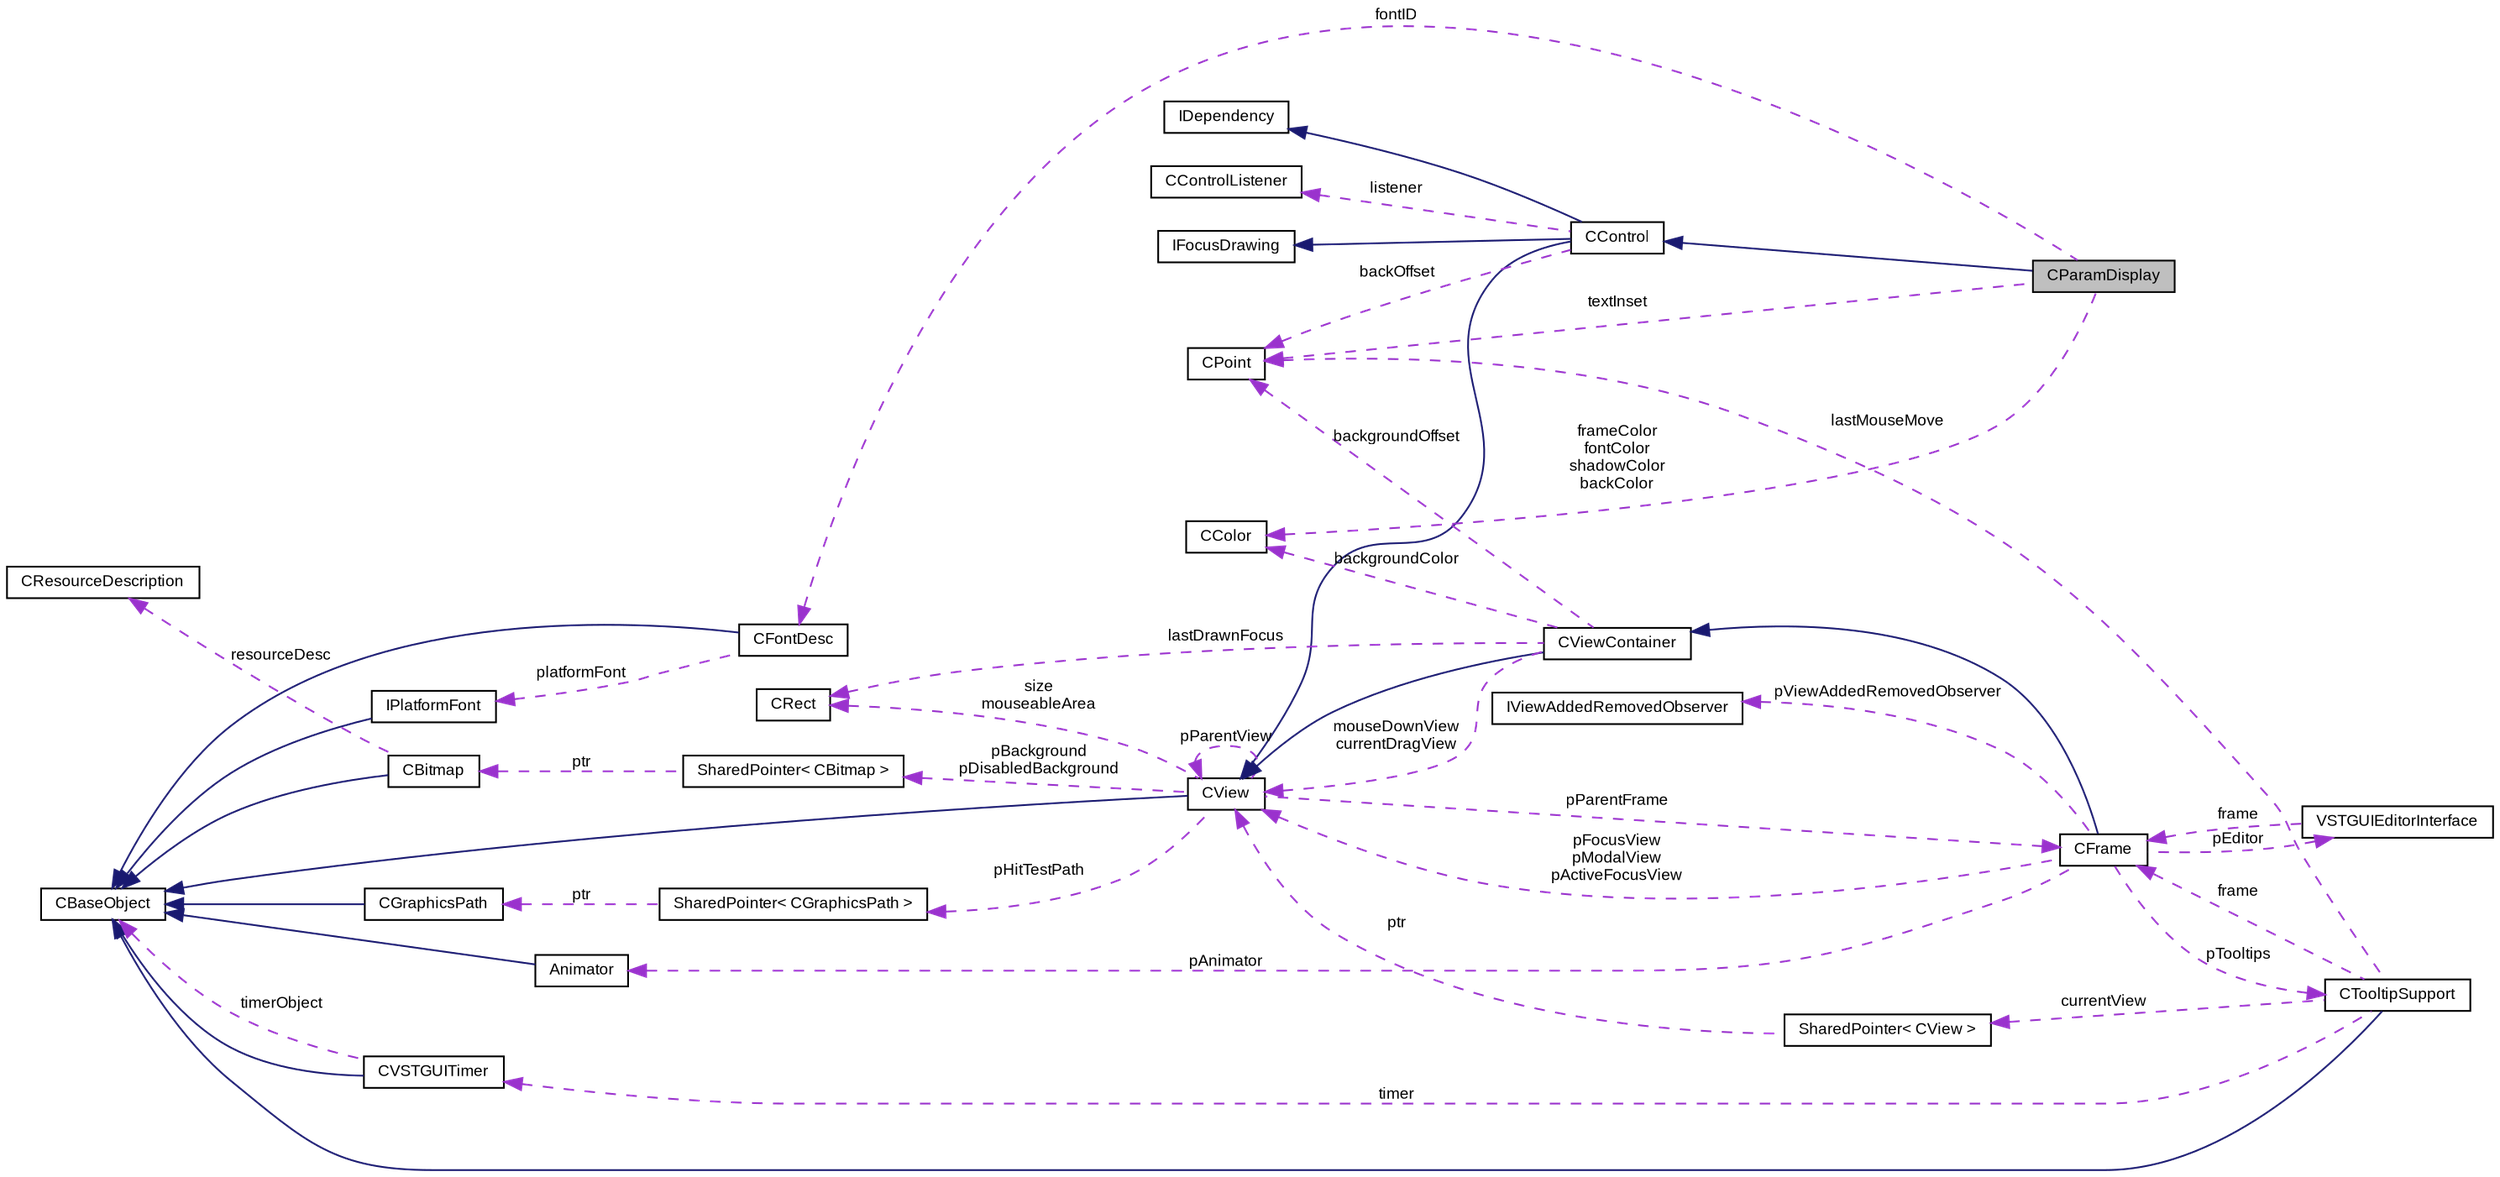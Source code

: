 digraph G
{
  bgcolor="transparent";
  edge [fontname="Arial",fontsize="9",labelfontname="Arial",labelfontsize="9"];
  node [fontname="Arial",fontsize="9",shape=record];
  rankdir=LR;
  Node1 [label="CParamDisplay",height=0.2,width=0.4,color="black", fillcolor="grey75", style="filled" fontcolor="black"];
  Node2 -> Node1 [dir=back,color="midnightblue",fontsize="9",style="solid",fontname="Arial"];
  Node2 [label="CControl",height=0.2,width=0.4,color="black",URL="$class_v_s_t_g_u_i_1_1_c_control.html",tooltip="base class of all VSTGUI controls"];
  Node3 -> Node2 [dir=back,color="midnightblue",fontsize="9",style="solid",fontname="Arial"];
  Node3 [label="CView",height=0.2,width=0.4,color="black",URL="$class_v_s_t_g_u_i_1_1_c_view.html",tooltip="Base Class of all view objects."];
  Node4 -> Node3 [dir=back,color="midnightblue",fontsize="9",style="solid",fontname="Arial"];
  Node4 [label="CBaseObject",height=0.2,width=0.4,color="black",URL="$class_v_s_t_g_u_i_1_1_c_base_object.html",tooltip="Base Object with reference counter."];
  Node5 -> Node3 [dir=back,color="darkorchid3",fontsize="9",style="dashed",label="pBackground\npDisabledBackground",fontname="Arial"];
  Node5 [label="SharedPointer\< CBitmap \>",height=0.2,width=0.4,color="black",URL="$class_v_s_t_g_u_i_1_1_shared_pointer.html"];
  Node6 -> Node5 [dir=back,color="darkorchid3",fontsize="9",style="dashed",label="ptr",fontname="Arial"];
  Node6 [label="CBitmap",height=0.2,width=0.4,color="black",URL="$class_v_s_t_g_u_i_1_1_c_bitmap.html",tooltip="Encapsulates various platform depended kinds of bitmaps."];
  Node4 -> Node6 [dir=back,color="midnightblue",fontsize="9",style="solid",fontname="Arial"];
  Node7 -> Node6 [dir=back,color="darkorchid3",fontsize="9",style="dashed",label="resourceDesc",fontname="Arial"];
  Node7 [label="CResourceDescription",height=0.2,width=0.4,color="black",URL="$class_v_s_t_g_u_i_1_1_c_resource_description.html",tooltip="Describes a resource by name or by ID."];
  Node8 -> Node3 [dir=back,color="darkorchid3",fontsize="9",style="dashed",label="pParentFrame",fontname="Arial"];
  Node8 [label="CFrame",height=0.2,width=0.4,color="black",URL="$class_v_s_t_g_u_i_1_1_c_frame.html",tooltip="The CFrame is the parent container of all views."];
  Node9 -> Node8 [dir=back,color="midnightblue",fontsize="9",style="solid",fontname="Arial"];
  Node9 [label="CViewContainer",height=0.2,width=0.4,color="black",URL="$class_v_s_t_g_u_i_1_1_c_view_container.html",tooltip="Container Class of CView objects."];
  Node3 -> Node9 [dir=back,color="midnightblue",fontsize="9",style="solid",fontname="Arial"];
  Node3 -> Node9 [dir=back,color="darkorchid3",fontsize="9",style="dashed",label="mouseDownView\ncurrentDragView",fontname="Arial"];
  Node10 -> Node9 [dir=back,color="darkorchid3",fontsize="9",style="dashed",label="backgroundOffset",fontname="Arial"];
  Node10 [label="CPoint",height=0.2,width=0.4,color="black",URL="$struct_v_s_t_g_u_i_1_1_c_point.html",tooltip="Point structure."];
  Node11 -> Node9 [dir=back,color="darkorchid3",fontsize="9",style="dashed",label="backgroundColor",fontname="Arial"];
  Node11 [label="CColor",height=0.2,width=0.4,color="black",URL="$struct_v_s_t_g_u_i_1_1_c_color.html",tooltip="RGBA Color structure."];
  Node12 -> Node9 [dir=back,color="darkorchid3",fontsize="9",style="dashed",label="lastDrawnFocus",fontname="Arial"];
  Node12 [label="CRect",height=0.2,width=0.4,color="black",URL="$struct_v_s_t_g_u_i_1_1_c_rect.html",tooltip="Rect structure."];
  Node13 -> Node8 [dir=back,color="darkorchid3",fontsize="9",style="dashed",label="pViewAddedRemovedObserver",fontname="Arial"];
  Node13 [label="IViewAddedRemovedObserver",height=0.2,width=0.4,color="black",URL="$class_v_s_t_g_u_i_1_1_i_view_added_removed_observer.html",tooltip="view added removed observer interface for CFrame"];
  Node3 -> Node8 [dir=back,color="darkorchid3",fontsize="9",style="dashed",label="pFocusView\npModalView\npActiveFocusView",fontname="Arial"];
  Node14 -> Node8 [dir=back,color="darkorchid3",fontsize="9",style="dashed",label="pAnimator",fontname="Arial"];
  Node14 [label="Animator",height=0.2,width=0.4,color="black",URL="$class_v_s_t_g_u_i_1_1_animation_1_1_animator.html",tooltip="Animation runner."];
  Node4 -> Node14 [dir=back,color="midnightblue",fontsize="9",style="solid",fontname="Arial"];
  Node15 -> Node8 [dir=back,color="darkorchid3",fontsize="9",style="dashed",label="pTooltips",fontname="Arial"];
  Node15 [label="CTooltipSupport",height=0.2,width=0.4,color="black",URL="$class_v_s_t_g_u_i_1_1_c_tooltip_support.html",tooltip="Generic Tooltip Support class."];
  Node4 -> Node15 [dir=back,color="midnightblue",fontsize="9",style="solid",fontname="Arial"];
  Node8 -> Node15 [dir=back,color="darkorchid3",fontsize="9",style="dashed",label="frame",fontname="Arial"];
  Node16 -> Node15 [dir=back,color="darkorchid3",fontsize="9",style="dashed",label="currentView",fontname="Arial"];
  Node16 [label="SharedPointer\< CView \>",height=0.2,width=0.4,color="black",URL="$class_v_s_t_g_u_i_1_1_shared_pointer.html"];
  Node3 -> Node16 [dir=back,color="darkorchid3",fontsize="9",style="dashed",label="ptr",fontname="Arial"];
  Node10 -> Node15 [dir=back,color="darkorchid3",fontsize="9",style="dashed",label="lastMouseMove",fontname="Arial"];
  Node17 -> Node15 [dir=back,color="darkorchid3",fontsize="9",style="dashed",label="timer",fontname="Arial"];
  Node17 [label="CVSTGUITimer",height=0.2,width=0.4,color="black",URL="$class_v_s_t_g_u_i_1_1_c_v_s_t_g_u_i_timer.html",tooltip="A timer class, which posts timer messages to CBaseObjects."];
  Node4 -> Node17 [dir=back,color="midnightblue",fontsize="9",style="solid",fontname="Arial"];
  Node4 -> Node17 [dir=back,color="darkorchid3",fontsize="9",style="dashed",label="timerObject",fontname="Arial"];
  Node18 -> Node8 [dir=back,color="darkorchid3",fontsize="9",style="dashed",label="pEditor",fontname="Arial"];
  Node18 [label="VSTGUIEditorInterface",height=0.2,width=0.4,color="black",URL="$class_v_s_t_g_u_i_1_1_v_s_t_g_u_i_editor_interface.html"];
  Node8 -> Node18 [dir=back,color="darkorchid3",fontsize="9",style="dashed",label="frame",fontname="Arial"];
  Node3 -> Node3 [dir=back,color="darkorchid3",fontsize="9",style="dashed",label="pParentView",fontname="Arial"];
  Node19 -> Node3 [dir=back,color="darkorchid3",fontsize="9",style="dashed",label="pHitTestPath",fontname="Arial"];
  Node19 [label="SharedPointer\< CGraphicsPath \>",height=0.2,width=0.4,color="black",URL="$class_v_s_t_g_u_i_1_1_shared_pointer.html"];
  Node20 -> Node19 [dir=back,color="darkorchid3",fontsize="9",style="dashed",label="ptr",fontname="Arial"];
  Node20 [label="CGraphicsPath",height=0.2,width=0.4,color="black",URL="$class_v_s_t_g_u_i_1_1_c_graphics_path.html",tooltip="Graphics Path Object."];
  Node4 -> Node20 [dir=back,color="midnightblue",fontsize="9",style="solid",fontname="Arial"];
  Node12 -> Node3 [dir=back,color="darkorchid3",fontsize="9",style="dashed",label="size\nmouseableArea",fontname="Arial"];
  Node21 -> Node2 [dir=back,color="midnightblue",fontsize="9",style="solid",fontname="Arial"];
  Node21 [label="IFocusDrawing",height=0.2,width=0.4,color="black",URL="$class_v_s_t_g_u_i_1_1_i_focus_drawing.html",tooltip="Custom focus drawing interface."];
  Node22 -> Node2 [dir=back,color="midnightblue",fontsize="9",style="solid",fontname="Arial"];
  Node22 [label="IDependency",height=0.2,width=0.4,color="black",URL="$class_v_s_t_g_u_i_1_1_i_dependency.html",tooltip="simple dependency between objects."];
  Node23 -> Node2 [dir=back,color="darkorchid3",fontsize="9",style="dashed",label="listener",fontname="Arial"];
  Node23 [label="CControlListener",height=0.2,width=0.4,color="black",URL="$class_c_control_listener.html"];
  Node10 -> Node2 [dir=back,color="darkorchid3",fontsize="9",style="dashed",label="backOffset",fontname="Arial"];
  Node24 -> Node1 [dir=back,color="darkorchid3",fontsize="9",style="dashed",label="fontID",fontname="Arial"];
  Node24 [label="CFontDesc",height=0.2,width=0.4,color="black",URL="$class_v_s_t_g_u_i_1_1_c_font_desc.html",tooltip="font class"];
  Node4 -> Node24 [dir=back,color="midnightblue",fontsize="9",style="solid",fontname="Arial"];
  Node25 -> Node24 [dir=back,color="darkorchid3",fontsize="9",style="dashed",label="platformFont",fontname="Arial"];
  Node25 [label="IPlatformFont",height=0.2,width=0.4,color="black",URL="$class_v_s_t_g_u_i_1_1_i_platform_font.html",tooltip="platform font class"];
  Node4 -> Node25 [dir=back,color="midnightblue",fontsize="9",style="solid",fontname="Arial"];
  Node10 -> Node1 [dir=back,color="darkorchid3",fontsize="9",style="dashed",label="textInset",fontname="Arial"];
  Node11 -> Node1 [dir=back,color="darkorchid3",fontsize="9",style="dashed",label="frameColor\nfontColor\nshadowColor\nbackColor",fontname="Arial"];
}
